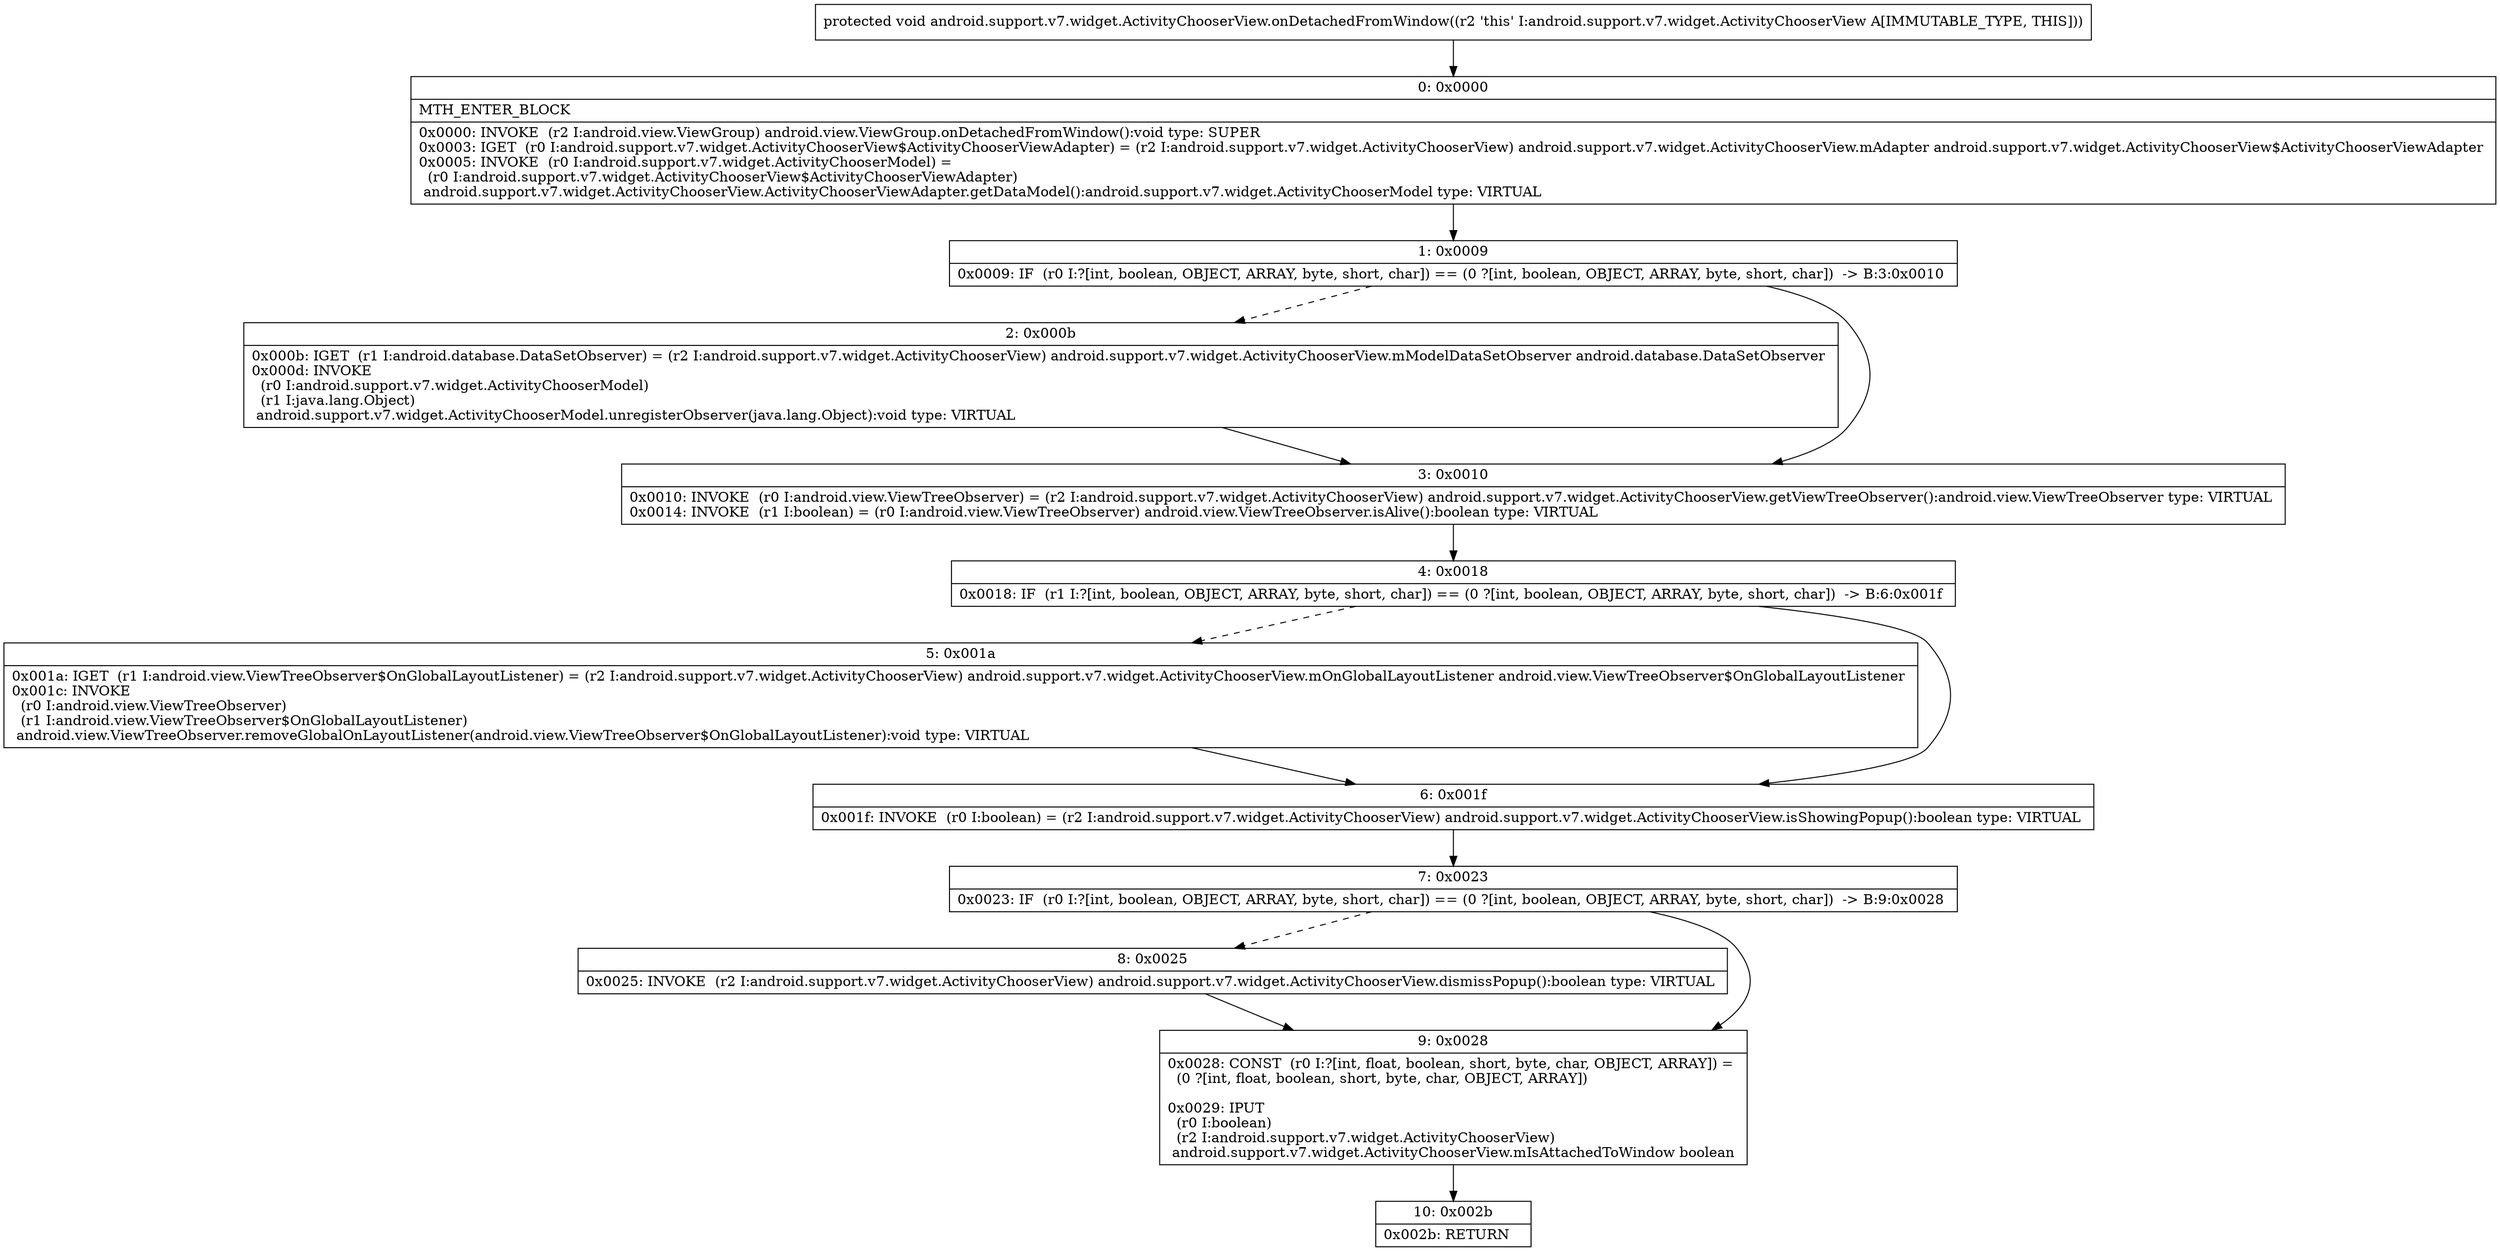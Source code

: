 digraph "CFG forandroid.support.v7.widget.ActivityChooserView.onDetachedFromWindow()V" {
Node_0 [shape=record,label="{0\:\ 0x0000|MTH_ENTER_BLOCK\l|0x0000: INVOKE  (r2 I:android.view.ViewGroup) android.view.ViewGroup.onDetachedFromWindow():void type: SUPER \l0x0003: IGET  (r0 I:android.support.v7.widget.ActivityChooserView$ActivityChooserViewAdapter) = (r2 I:android.support.v7.widget.ActivityChooserView) android.support.v7.widget.ActivityChooserView.mAdapter android.support.v7.widget.ActivityChooserView$ActivityChooserViewAdapter \l0x0005: INVOKE  (r0 I:android.support.v7.widget.ActivityChooserModel) = \l  (r0 I:android.support.v7.widget.ActivityChooserView$ActivityChooserViewAdapter)\l android.support.v7.widget.ActivityChooserView.ActivityChooserViewAdapter.getDataModel():android.support.v7.widget.ActivityChooserModel type: VIRTUAL \l}"];
Node_1 [shape=record,label="{1\:\ 0x0009|0x0009: IF  (r0 I:?[int, boolean, OBJECT, ARRAY, byte, short, char]) == (0 ?[int, boolean, OBJECT, ARRAY, byte, short, char])  \-\> B:3:0x0010 \l}"];
Node_2 [shape=record,label="{2\:\ 0x000b|0x000b: IGET  (r1 I:android.database.DataSetObserver) = (r2 I:android.support.v7.widget.ActivityChooserView) android.support.v7.widget.ActivityChooserView.mModelDataSetObserver android.database.DataSetObserver \l0x000d: INVOKE  \l  (r0 I:android.support.v7.widget.ActivityChooserModel)\l  (r1 I:java.lang.Object)\l android.support.v7.widget.ActivityChooserModel.unregisterObserver(java.lang.Object):void type: VIRTUAL \l}"];
Node_3 [shape=record,label="{3\:\ 0x0010|0x0010: INVOKE  (r0 I:android.view.ViewTreeObserver) = (r2 I:android.support.v7.widget.ActivityChooserView) android.support.v7.widget.ActivityChooserView.getViewTreeObserver():android.view.ViewTreeObserver type: VIRTUAL \l0x0014: INVOKE  (r1 I:boolean) = (r0 I:android.view.ViewTreeObserver) android.view.ViewTreeObserver.isAlive():boolean type: VIRTUAL \l}"];
Node_4 [shape=record,label="{4\:\ 0x0018|0x0018: IF  (r1 I:?[int, boolean, OBJECT, ARRAY, byte, short, char]) == (0 ?[int, boolean, OBJECT, ARRAY, byte, short, char])  \-\> B:6:0x001f \l}"];
Node_5 [shape=record,label="{5\:\ 0x001a|0x001a: IGET  (r1 I:android.view.ViewTreeObserver$OnGlobalLayoutListener) = (r2 I:android.support.v7.widget.ActivityChooserView) android.support.v7.widget.ActivityChooserView.mOnGlobalLayoutListener android.view.ViewTreeObserver$OnGlobalLayoutListener \l0x001c: INVOKE  \l  (r0 I:android.view.ViewTreeObserver)\l  (r1 I:android.view.ViewTreeObserver$OnGlobalLayoutListener)\l android.view.ViewTreeObserver.removeGlobalOnLayoutListener(android.view.ViewTreeObserver$OnGlobalLayoutListener):void type: VIRTUAL \l}"];
Node_6 [shape=record,label="{6\:\ 0x001f|0x001f: INVOKE  (r0 I:boolean) = (r2 I:android.support.v7.widget.ActivityChooserView) android.support.v7.widget.ActivityChooserView.isShowingPopup():boolean type: VIRTUAL \l}"];
Node_7 [shape=record,label="{7\:\ 0x0023|0x0023: IF  (r0 I:?[int, boolean, OBJECT, ARRAY, byte, short, char]) == (0 ?[int, boolean, OBJECT, ARRAY, byte, short, char])  \-\> B:9:0x0028 \l}"];
Node_8 [shape=record,label="{8\:\ 0x0025|0x0025: INVOKE  (r2 I:android.support.v7.widget.ActivityChooserView) android.support.v7.widget.ActivityChooserView.dismissPopup():boolean type: VIRTUAL \l}"];
Node_9 [shape=record,label="{9\:\ 0x0028|0x0028: CONST  (r0 I:?[int, float, boolean, short, byte, char, OBJECT, ARRAY]) = \l  (0 ?[int, float, boolean, short, byte, char, OBJECT, ARRAY])\l \l0x0029: IPUT  \l  (r0 I:boolean)\l  (r2 I:android.support.v7.widget.ActivityChooserView)\l android.support.v7.widget.ActivityChooserView.mIsAttachedToWindow boolean \l}"];
Node_10 [shape=record,label="{10\:\ 0x002b|0x002b: RETURN   \l}"];
MethodNode[shape=record,label="{protected void android.support.v7.widget.ActivityChooserView.onDetachedFromWindow((r2 'this' I:android.support.v7.widget.ActivityChooserView A[IMMUTABLE_TYPE, THIS])) }"];
MethodNode -> Node_0;
Node_0 -> Node_1;
Node_1 -> Node_2[style=dashed];
Node_1 -> Node_3;
Node_2 -> Node_3;
Node_3 -> Node_4;
Node_4 -> Node_5[style=dashed];
Node_4 -> Node_6;
Node_5 -> Node_6;
Node_6 -> Node_7;
Node_7 -> Node_8[style=dashed];
Node_7 -> Node_9;
Node_8 -> Node_9;
Node_9 -> Node_10;
}

